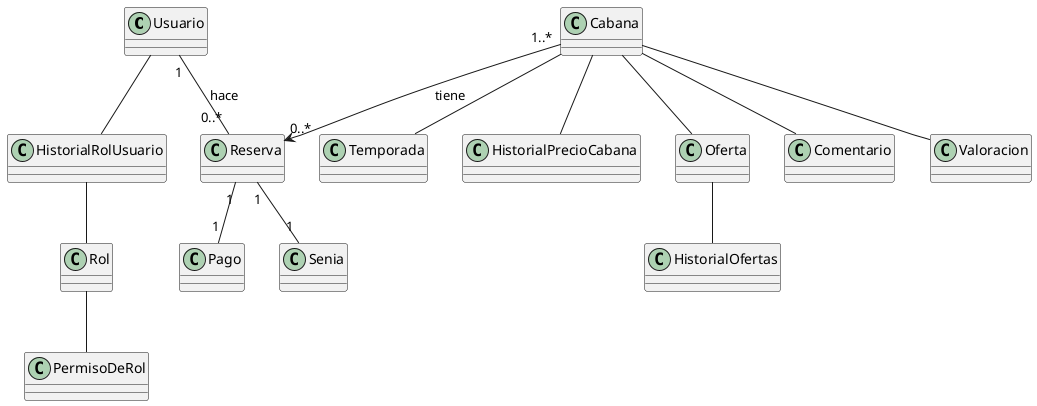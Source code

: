 @startuml

class Usuario {}

class Reserva {}

class Cabana {}

' class Favoritos {}

class Comentario {}

class Valoracion {}

class Pago {}

class HistorialRolUsuario {}

class Rol {}

class PermisoDeRol {}

class Temporada {}

class HistorialPrecioCabana {}

class Senia {}

' class Grupo {}

class Oferta {}

class HistorialOfertas {}

Usuario "1" -- "0..*" Reserva : hace
' Usuario -- Favoritos
Usuario -- HistorialRolUsuario
HistorialRolUsuario -- Rol
Rol -- PermisoDeRol
Reserva "1" -- "1" Pago 
Reserva "1" -- "1" Senia
' Reserva -- Grupo
Cabana "1..*" --> "0..*" Reserva : tiene
Cabana -- Temporada
Cabana -- HistorialPrecioCabana
Cabana -- Oferta
Cabana -- Valoracion
Cabana -- Comentario
Oferta -- HistorialOfertas 

@enduml